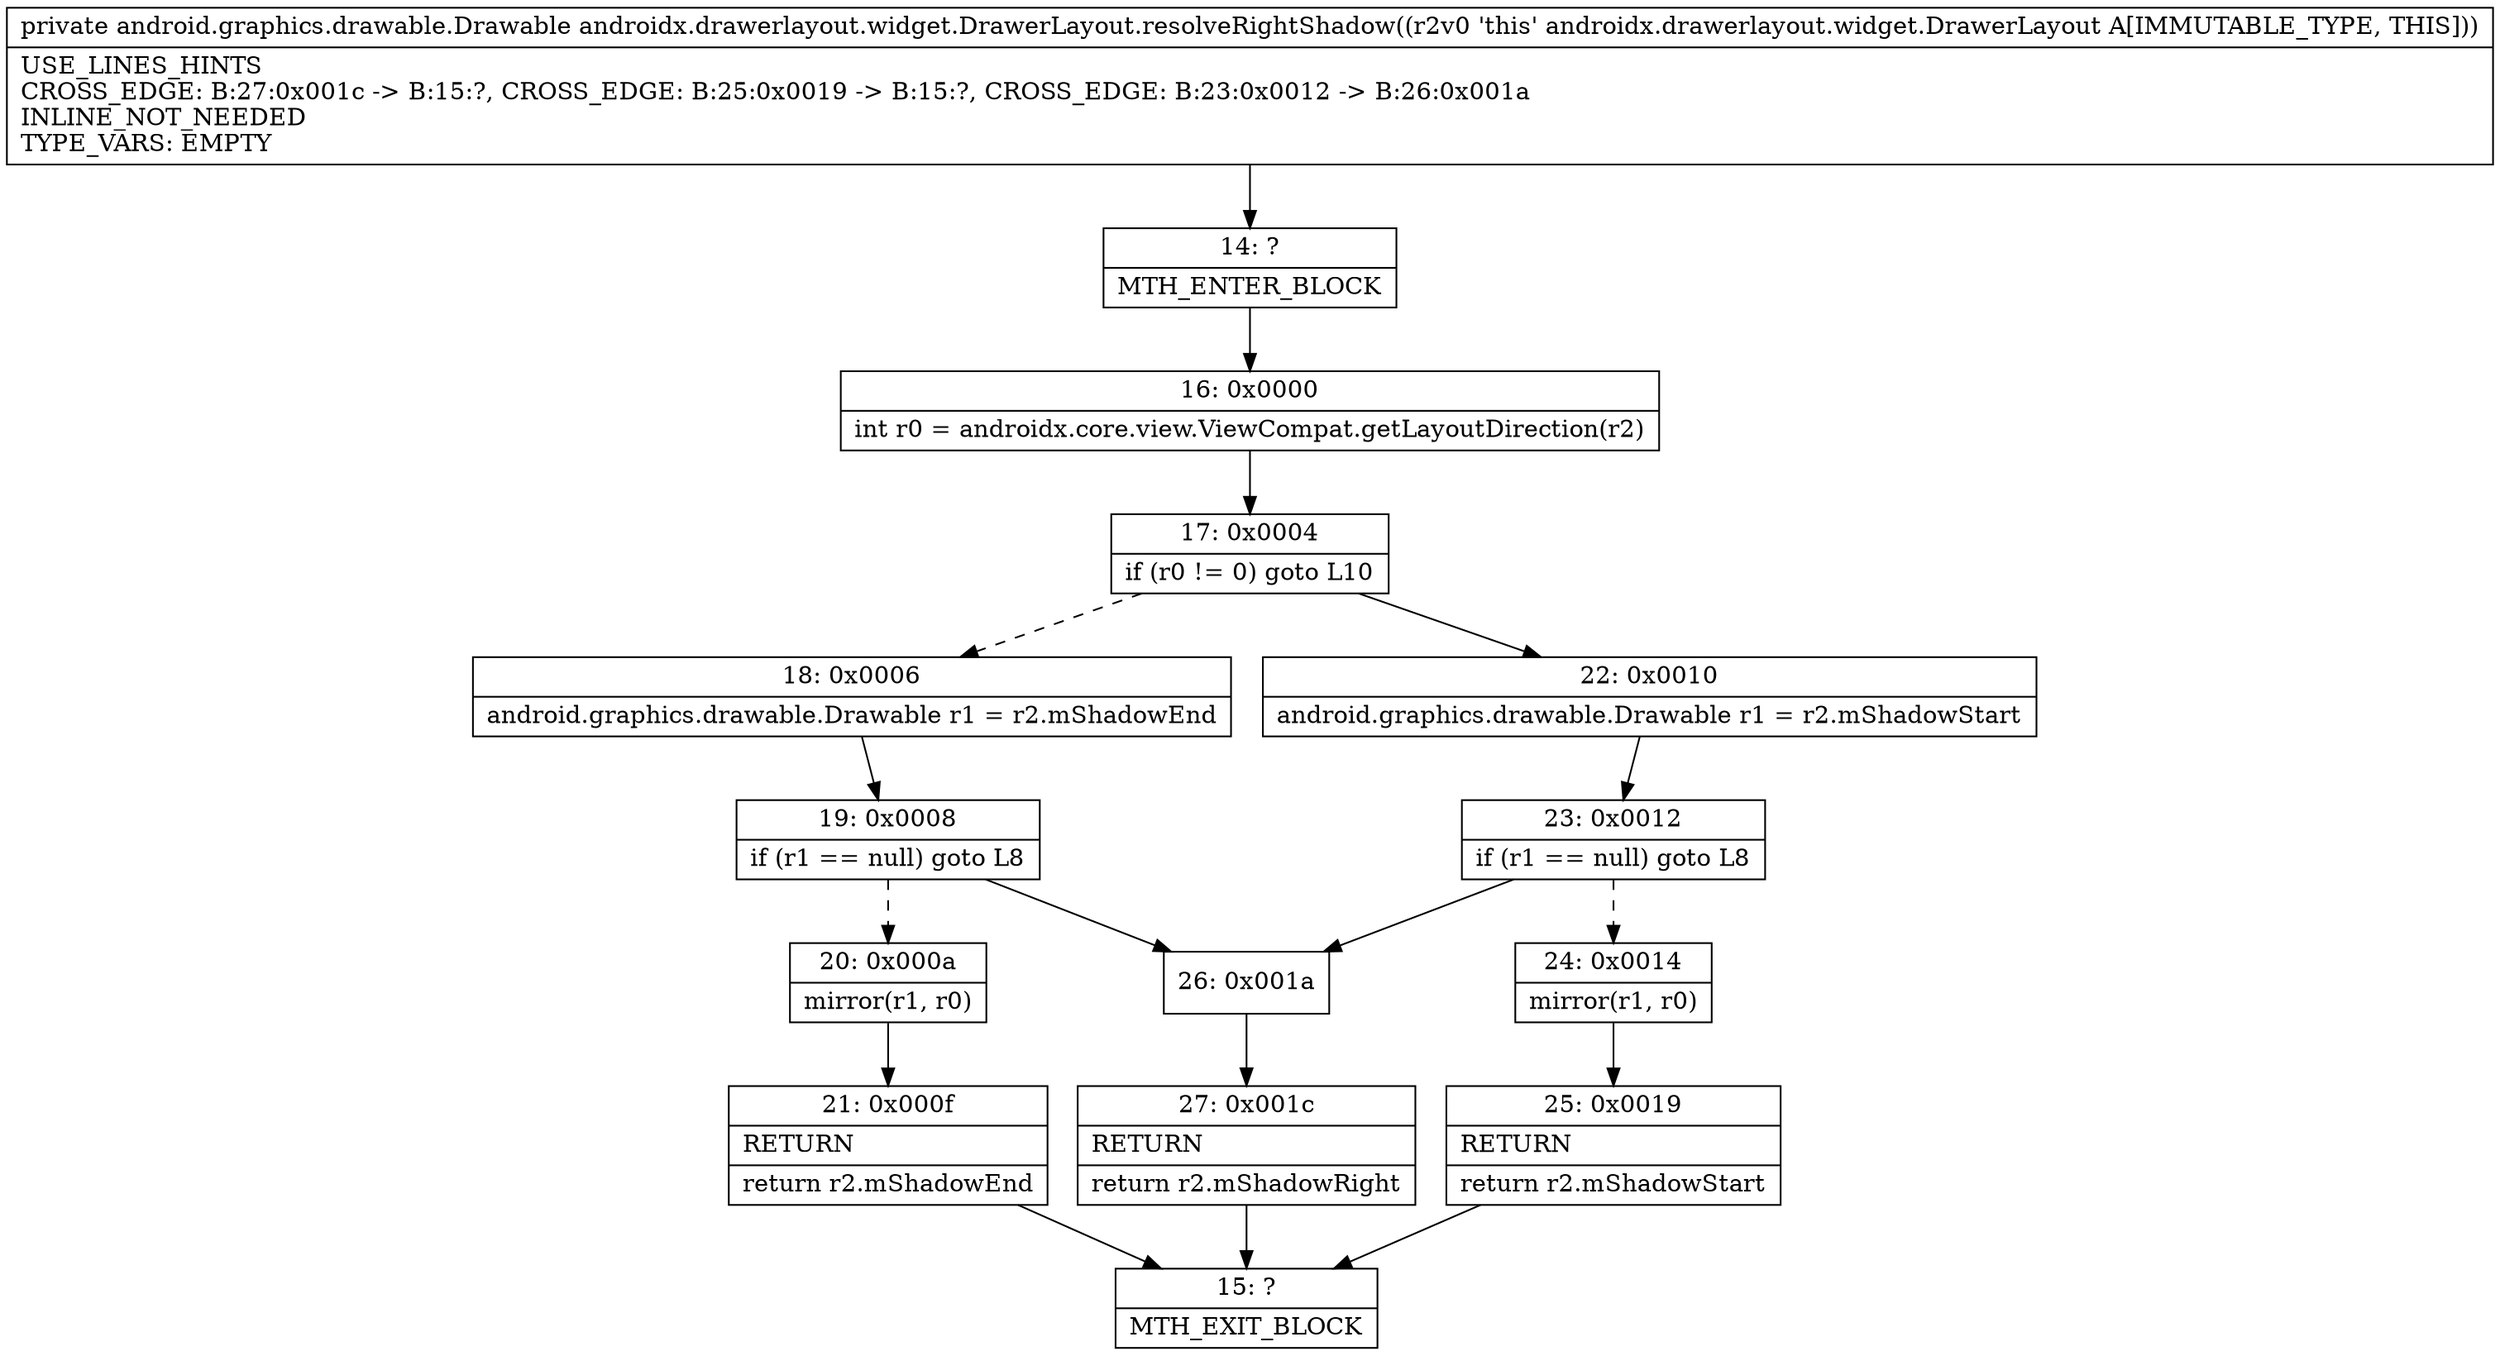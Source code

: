 digraph "CFG forandroidx.drawerlayout.widget.DrawerLayout.resolveRightShadow()Landroid\/graphics\/drawable\/Drawable;" {
Node_14 [shape=record,label="{14\:\ ?|MTH_ENTER_BLOCK\l}"];
Node_16 [shape=record,label="{16\:\ 0x0000|int r0 = androidx.core.view.ViewCompat.getLayoutDirection(r2)\l}"];
Node_17 [shape=record,label="{17\:\ 0x0004|if (r0 != 0) goto L10\l}"];
Node_18 [shape=record,label="{18\:\ 0x0006|android.graphics.drawable.Drawable r1 = r2.mShadowEnd\l}"];
Node_19 [shape=record,label="{19\:\ 0x0008|if (r1 == null) goto L8\l}"];
Node_20 [shape=record,label="{20\:\ 0x000a|mirror(r1, r0)\l}"];
Node_21 [shape=record,label="{21\:\ 0x000f|RETURN\l|return r2.mShadowEnd\l}"];
Node_15 [shape=record,label="{15\:\ ?|MTH_EXIT_BLOCK\l}"];
Node_26 [shape=record,label="{26\:\ 0x001a}"];
Node_27 [shape=record,label="{27\:\ 0x001c|RETURN\l|return r2.mShadowRight\l}"];
Node_22 [shape=record,label="{22\:\ 0x0010|android.graphics.drawable.Drawable r1 = r2.mShadowStart\l}"];
Node_23 [shape=record,label="{23\:\ 0x0012|if (r1 == null) goto L8\l}"];
Node_24 [shape=record,label="{24\:\ 0x0014|mirror(r1, r0)\l}"];
Node_25 [shape=record,label="{25\:\ 0x0019|RETURN\l|return r2.mShadowStart\l}"];
MethodNode[shape=record,label="{private android.graphics.drawable.Drawable androidx.drawerlayout.widget.DrawerLayout.resolveRightShadow((r2v0 'this' androidx.drawerlayout.widget.DrawerLayout A[IMMUTABLE_TYPE, THIS]))  | USE_LINES_HINTS\lCROSS_EDGE: B:27:0x001c \-\> B:15:?, CROSS_EDGE: B:25:0x0019 \-\> B:15:?, CROSS_EDGE: B:23:0x0012 \-\> B:26:0x001a\lINLINE_NOT_NEEDED\lTYPE_VARS: EMPTY\l}"];
MethodNode -> Node_14;Node_14 -> Node_16;
Node_16 -> Node_17;
Node_17 -> Node_18[style=dashed];
Node_17 -> Node_22;
Node_18 -> Node_19;
Node_19 -> Node_20[style=dashed];
Node_19 -> Node_26;
Node_20 -> Node_21;
Node_21 -> Node_15;
Node_26 -> Node_27;
Node_27 -> Node_15;
Node_22 -> Node_23;
Node_23 -> Node_24[style=dashed];
Node_23 -> Node_26;
Node_24 -> Node_25;
Node_25 -> Node_15;
}

